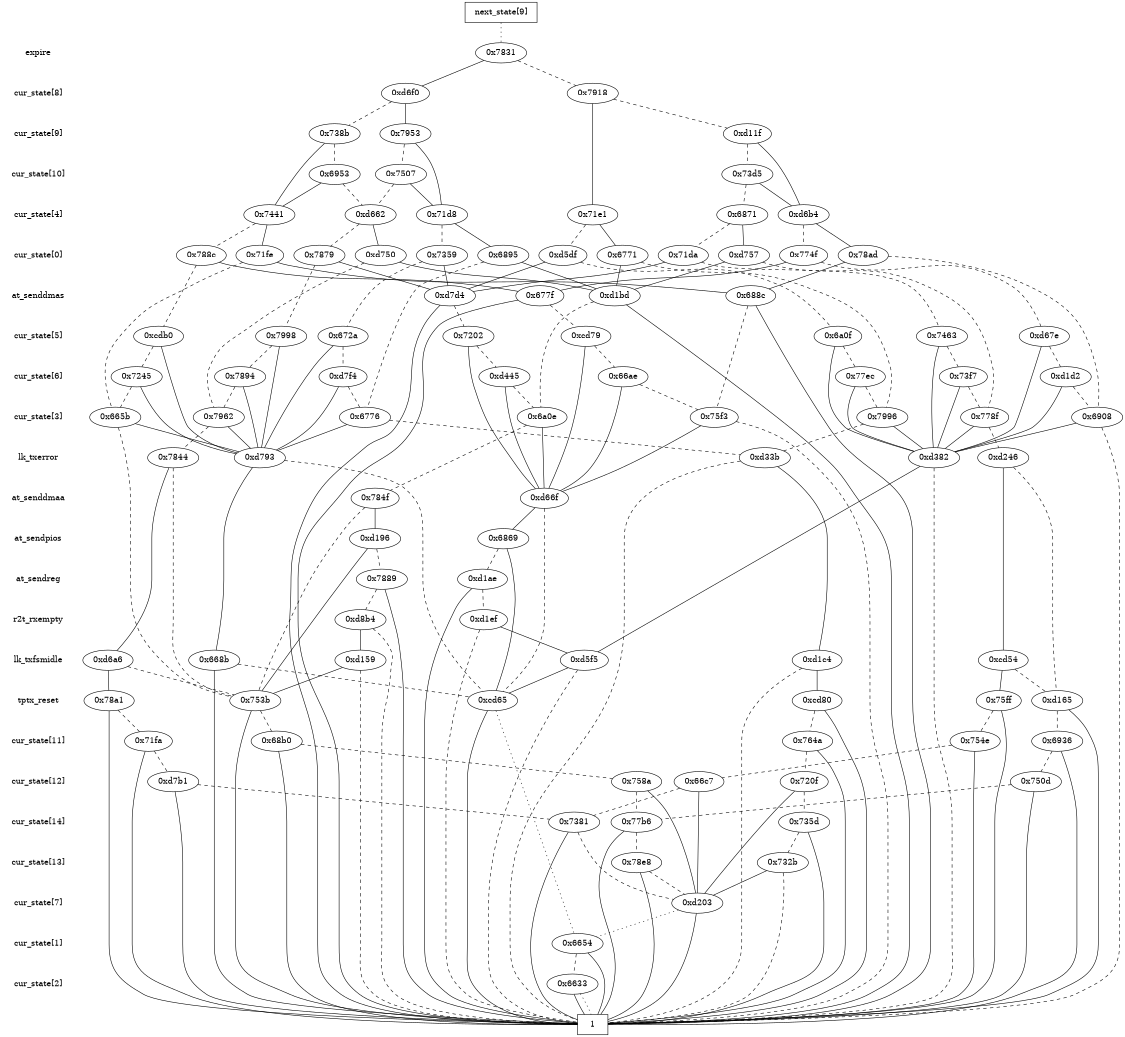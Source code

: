 digraph "DD" {
size = "7.5,10"
center = true;
edge [dir = none];
{ node [shape = plaintext];
  edge [style = invis];
  "CONST NODES" [style = invis];
" expire " -> " cur_state[8] " -> " cur_state[9] " -> " cur_state[10] " -> " cur_state[4] " -> " cur_state[0] " -> " at_senddmas " -> " cur_state[5] " -> " cur_state[6] " -> " cur_state[3] " -> " lk_txerror " -> " at_senddmaa " -> " at_sendpios " -> " at_sendreg " -> " r2t_rxempty " -> " lk_txfsmidle " -> " tptx_reset " -> " cur_state[11] " -> " cur_state[12] " -> " cur_state[14] " -> " cur_state[13] " -> " cur_state[7] " -> " cur_state[1] " -> " cur_state[2] " -> "CONST NODES"; 
}
{ rank = same; node [shape = box]; edge [style = invis];
"  next_state[9]  "; }
{ rank = same; " expire ";
"0x7831";
}
{ rank = same; " cur_state[8] ";
"0xd6f0";
"0x7918";
}
{ rank = same; " cur_state[9] ";
"0xd11f";
"0x738b";
"0x7953";
}
{ rank = same; " cur_state[10] ";
"0x73d5";
"0x7507";
"0x6953";
}
{ rank = same; " cur_state[4] ";
"0x71e1";
"0x7441";
"0xd662";
"0xd6b4";
"0x71d8";
"0x6871";
}
{ rank = same; " cur_state[0] ";
"0xd750";
"0x774f";
"0x7359";
"0x6895";
"0x788c";
"0xd757";
"0x71da";
"0x78ad";
"0x6771";
"0xd5df";
"0x7879";
"0x71fe";
}
{ rank = same; " at_senddmas ";
"0x677f";
"0xd1bd";
"0x688c";
"0xd7d4";
}
{ rank = same; " cur_state[5] ";
"0x7998";
"0xcd79";
"0x672a";
"0xd67e";
"0x7463";
"0x6a0f";
"0xcdb0";
"0x7202";
}
{ rank = same; " cur_state[6] ";
"0x7245";
"0x77ec";
"0x7894";
"0xd7f4";
"0xd445";
"0x73f7";
"0xd1d2";
"0x66ae";
}
{ rank = same; " cur_state[3] ";
"0x6908";
"0x7996";
"0x778f";
"0x665b";
"0x6a0e";
"0x75f3";
"0x7962";
"0x6776";
}
{ rank = same; " lk_txerror ";
"0xd246";
"0x7844";
"0xd793";
"0xd382";
"0xd33b";
}
{ rank = same; " at_senddmaa ";
"0x784f";
"0xd66f";
}
{ rank = same; " at_sendpios ";
"0x6869";
"0xd196";
}
{ rank = same; " at_sendreg ";
"0xd1ae";
"0x7889";
}
{ rank = same; " r2t_rxempty ";
"0xd8b4";
"0xd1ef";
}
{ rank = same; " lk_txfsmidle ";
"0xd5f5";
"0xcd54";
"0xd1c4";
"0x668b";
"0xd6a6";
"0xd159";
}
{ rank = same; " tptx_reset ";
"0xd165";
"0xcd80";
"0x75ff";
"0xcd65";
"0x78a1";
"0x753b";
}
{ rank = same; " cur_state[11] ";
"0x764a";
"0x68b0";
"0x6936";
"0x754e";
"0x71fa";
}
{ rank = same; " cur_state[12] ";
"0x720f";
"0x66c7";
"0x758a";
"0xd7b1";
"0x750d";
}
{ rank = same; " cur_state[14] ";
"0x7381";
"0x735d";
"0x77b6";
}
{ rank = same; " cur_state[13] ";
"0x732b";
"0x78e8";
}
{ rank = same; " cur_state[7] ";
"0xd203";
}
{ rank = same; " cur_state[1] ";
"0x6654";
}
{ rank = same; " cur_state[2] ";
"0x6633";
}
{ rank = same; "CONST NODES";
{ node [shape = box]; "0x6617";
}
}
"  next_state[9]  " -> "0x7831" [style = dotted];
"0x7831" -> "0xd6f0";
"0x7831" -> "0x7918" [style = dashed];
"0xd6f0" -> "0x7953";
"0xd6f0" -> "0x738b" [style = dashed];
"0x7918" -> "0x71e1";
"0x7918" -> "0xd11f" [style = dashed];
"0xd11f" -> "0xd6b4";
"0xd11f" -> "0x73d5" [style = dashed];
"0x738b" -> "0x7441";
"0x738b" -> "0x6953" [style = dashed];
"0x7953" -> "0x71d8";
"0x7953" -> "0x7507" [style = dashed];
"0x73d5" -> "0xd6b4";
"0x73d5" -> "0x6871" [style = dashed];
"0x7507" -> "0x71d8";
"0x7507" -> "0xd662" [style = dashed];
"0x6953" -> "0x7441";
"0x6953" -> "0xd662" [style = dashed];
"0x71e1" -> "0x6771";
"0x71e1" -> "0xd5df" [style = dashed];
"0x7441" -> "0x71fe";
"0x7441" -> "0x788c" [style = dashed];
"0xd662" -> "0xd750";
"0xd662" -> "0x7879" [style = dashed];
"0xd6b4" -> "0x78ad";
"0xd6b4" -> "0x774f" [style = dashed];
"0x71d8" -> "0x6895";
"0x71d8" -> "0x7359" [style = dashed];
"0x6871" -> "0xd757";
"0x6871" -> "0x71da" [style = dashed];
"0xd750" -> "0xd1bd";
"0xd750" -> "0x7962" [style = dashed];
"0x774f" -> "0x677f";
"0x774f" -> "0xd67e" [style = dashed];
"0x7359" -> "0xd7d4";
"0x7359" -> "0x672a" [style = dashed];
"0x6895" -> "0xd1bd";
"0x6895" -> "0x6776" [style = dashed];
"0x788c" -> "0x677f";
"0x788c" -> "0xcdb0" [style = dashed];
"0xd757" -> "0xd1bd";
"0xd757" -> "0x778f" [style = dashed];
"0x71da" -> "0xd7d4";
"0x71da" -> "0x7463" [style = dashed];
"0x78ad" -> "0x688c";
"0x78ad" -> "0x6908" [style = dashed];
"0x6771" -> "0xd1bd";
"0x6771" -> "0x7996" [style = dashed];
"0xd5df" -> "0xd7d4";
"0xd5df" -> "0x6a0f" [style = dashed];
"0x7879" -> "0xd7d4";
"0x7879" -> "0x7998" [style = dashed];
"0x71fe" -> "0x688c";
"0x71fe" -> "0x665b" [style = dashed];
"0x677f" -> "0x6617";
"0x677f" -> "0xcd79" [style = dashed];
"0xd1bd" -> "0x6617";
"0xd1bd" -> "0x6a0e" [style = dashed];
"0x688c" -> "0x6617";
"0x688c" -> "0x75f3" [style = dashed];
"0xd7d4" -> "0x6617";
"0xd7d4" -> "0x7202" [style = dashed];
"0x7998" -> "0xd793";
"0x7998" -> "0x7894" [style = dashed];
"0xcd79" -> "0xd66f";
"0xcd79" -> "0x66ae" [style = dashed];
"0x672a" -> "0xd793";
"0x672a" -> "0xd7f4" [style = dashed];
"0xd67e" -> "0xd382";
"0xd67e" -> "0xd1d2" [style = dashed];
"0x7463" -> "0xd382";
"0x7463" -> "0x73f7" [style = dashed];
"0x6a0f" -> "0xd382";
"0x6a0f" -> "0x77ec" [style = dashed];
"0xcdb0" -> "0xd793";
"0xcdb0" -> "0x7245" [style = dashed];
"0x7202" -> "0xd66f";
"0x7202" -> "0xd445" [style = dashed];
"0x7245" -> "0xd793";
"0x7245" -> "0x665b" [style = dashed];
"0x77ec" -> "0xd382";
"0x77ec" -> "0x7996" [style = dashed];
"0x7894" -> "0xd793";
"0x7894" -> "0x7962" [style = dashed];
"0xd7f4" -> "0xd793";
"0xd7f4" -> "0x6776" [style = dashed];
"0xd445" -> "0xd66f";
"0xd445" -> "0x6a0e" [style = dashed];
"0x73f7" -> "0xd382";
"0x73f7" -> "0x778f" [style = dashed];
"0xd1d2" -> "0xd382";
"0xd1d2" -> "0x6908" [style = dashed];
"0x66ae" -> "0xd66f";
"0x66ae" -> "0x75f3" [style = dashed];
"0x6908" -> "0xd382";
"0x6908" -> "0x6617" [style = dashed];
"0x7996" -> "0xd382";
"0x7996" -> "0xd33b" [style = dashed];
"0x778f" -> "0xd382";
"0x778f" -> "0xd246" [style = dashed];
"0x665b" -> "0xd793";
"0x665b" -> "0x753b" [style = dashed];
"0x6a0e" -> "0xd66f";
"0x6a0e" -> "0x784f" [style = dashed];
"0x75f3" -> "0xd66f";
"0x75f3" -> "0x6617" [style = dashed];
"0x7962" -> "0xd793";
"0x7962" -> "0x7844" [style = dashed];
"0x6776" -> "0xd793";
"0x6776" -> "0xd33b" [style = dashed];
"0xd246" -> "0xcd54";
"0xd246" -> "0xd165" [style = dashed];
"0x7844" -> "0xd6a6";
"0x7844" -> "0x753b" [style = dashed];
"0xd793" -> "0x668b";
"0xd793" -> "0xcd65" [style = dashed];
"0xd382" -> "0xd5f5";
"0xd382" -> "0x6617" [style = dashed];
"0xd33b" -> "0xd1c4";
"0xd33b" -> "0x6617" [style = dashed];
"0x784f" -> "0xd196";
"0x784f" -> "0x753b" [style = dashed];
"0xd66f" -> "0x6869";
"0xd66f" -> "0xcd65" [style = dashed];
"0x6869" -> "0xcd65";
"0x6869" -> "0xd1ae" [style = dashed];
"0xd196" -> "0x753b";
"0xd196" -> "0x7889" [style = dashed];
"0xd1ae" -> "0x6617";
"0xd1ae" -> "0xd1ef" [style = dashed];
"0x7889" -> "0x6617";
"0x7889" -> "0xd8b4" [style = dashed];
"0xd8b4" -> "0xd159";
"0xd8b4" -> "0x6617" [style = dashed];
"0xd1ef" -> "0xd5f5";
"0xd1ef" -> "0x6617" [style = dashed];
"0xd5f5" -> "0xcd65";
"0xd5f5" -> "0x6617" [style = dashed];
"0xcd54" -> "0x75ff";
"0xcd54" -> "0xd165" [style = dashed];
"0xd1c4" -> "0xcd80";
"0xd1c4" -> "0x6617" [style = dashed];
"0x668b" -> "0x6617";
"0x668b" -> "0xcd65" [style = dashed];
"0xd6a6" -> "0x78a1";
"0xd6a6" -> "0x753b" [style = dashed];
"0xd159" -> "0x753b";
"0xd159" -> "0x6617" [style = dashed];
"0xd165" -> "0x6617";
"0xd165" -> "0x6936" [style = dashed];
"0xcd80" -> "0x6617";
"0xcd80" -> "0x764a" [style = dashed];
"0x75ff" -> "0x6617";
"0x75ff" -> "0x754e" [style = dashed];
"0xcd65" -> "0x6617";
"0xcd65" -> "0x6654" [style = dotted];
"0x78a1" -> "0x6617";
"0x78a1" -> "0x71fa" [style = dashed];
"0x753b" -> "0x6617";
"0x753b" -> "0x68b0" [style = dashed];
"0x764a" -> "0x6617";
"0x764a" -> "0x720f" [style = dashed];
"0x68b0" -> "0x6617";
"0x68b0" -> "0x758a" [style = dashed];
"0x6936" -> "0x6617";
"0x6936" -> "0x750d" [style = dashed];
"0x754e" -> "0x6617";
"0x754e" -> "0x66c7" [style = dashed];
"0x71fa" -> "0x6617";
"0x71fa" -> "0xd7b1" [style = dashed];
"0x720f" -> "0xd203";
"0x720f" -> "0x735d" [style = dashed];
"0x66c7" -> "0xd203";
"0x66c7" -> "0x7381" [style = dashed];
"0x758a" -> "0xd203";
"0x758a" -> "0x77b6" [style = dashed];
"0xd7b1" -> "0x6617";
"0xd7b1" -> "0x7381" [style = dashed];
"0x750d" -> "0x6617";
"0x750d" -> "0x77b6" [style = dashed];
"0x7381" -> "0x6617";
"0x7381" -> "0xd203" [style = dashed];
"0x735d" -> "0x6617";
"0x735d" -> "0x732b" [style = dashed];
"0x77b6" -> "0x6617";
"0x77b6" -> "0x78e8" [style = dashed];
"0x732b" -> "0xd203";
"0x732b" -> "0x6617" [style = dashed];
"0x78e8" -> "0x6617";
"0x78e8" -> "0xd203" [style = dashed];
"0xd203" -> "0x6617";
"0xd203" -> "0x6654" [style = dotted];
"0x6654" -> "0x6617";
"0x6654" -> "0x6633" [style = dashed];
"0x6633" -> "0x6617";
"0x6633" -> "0x6617" [style = dotted];
"0x6617" [label = "1"];
}
